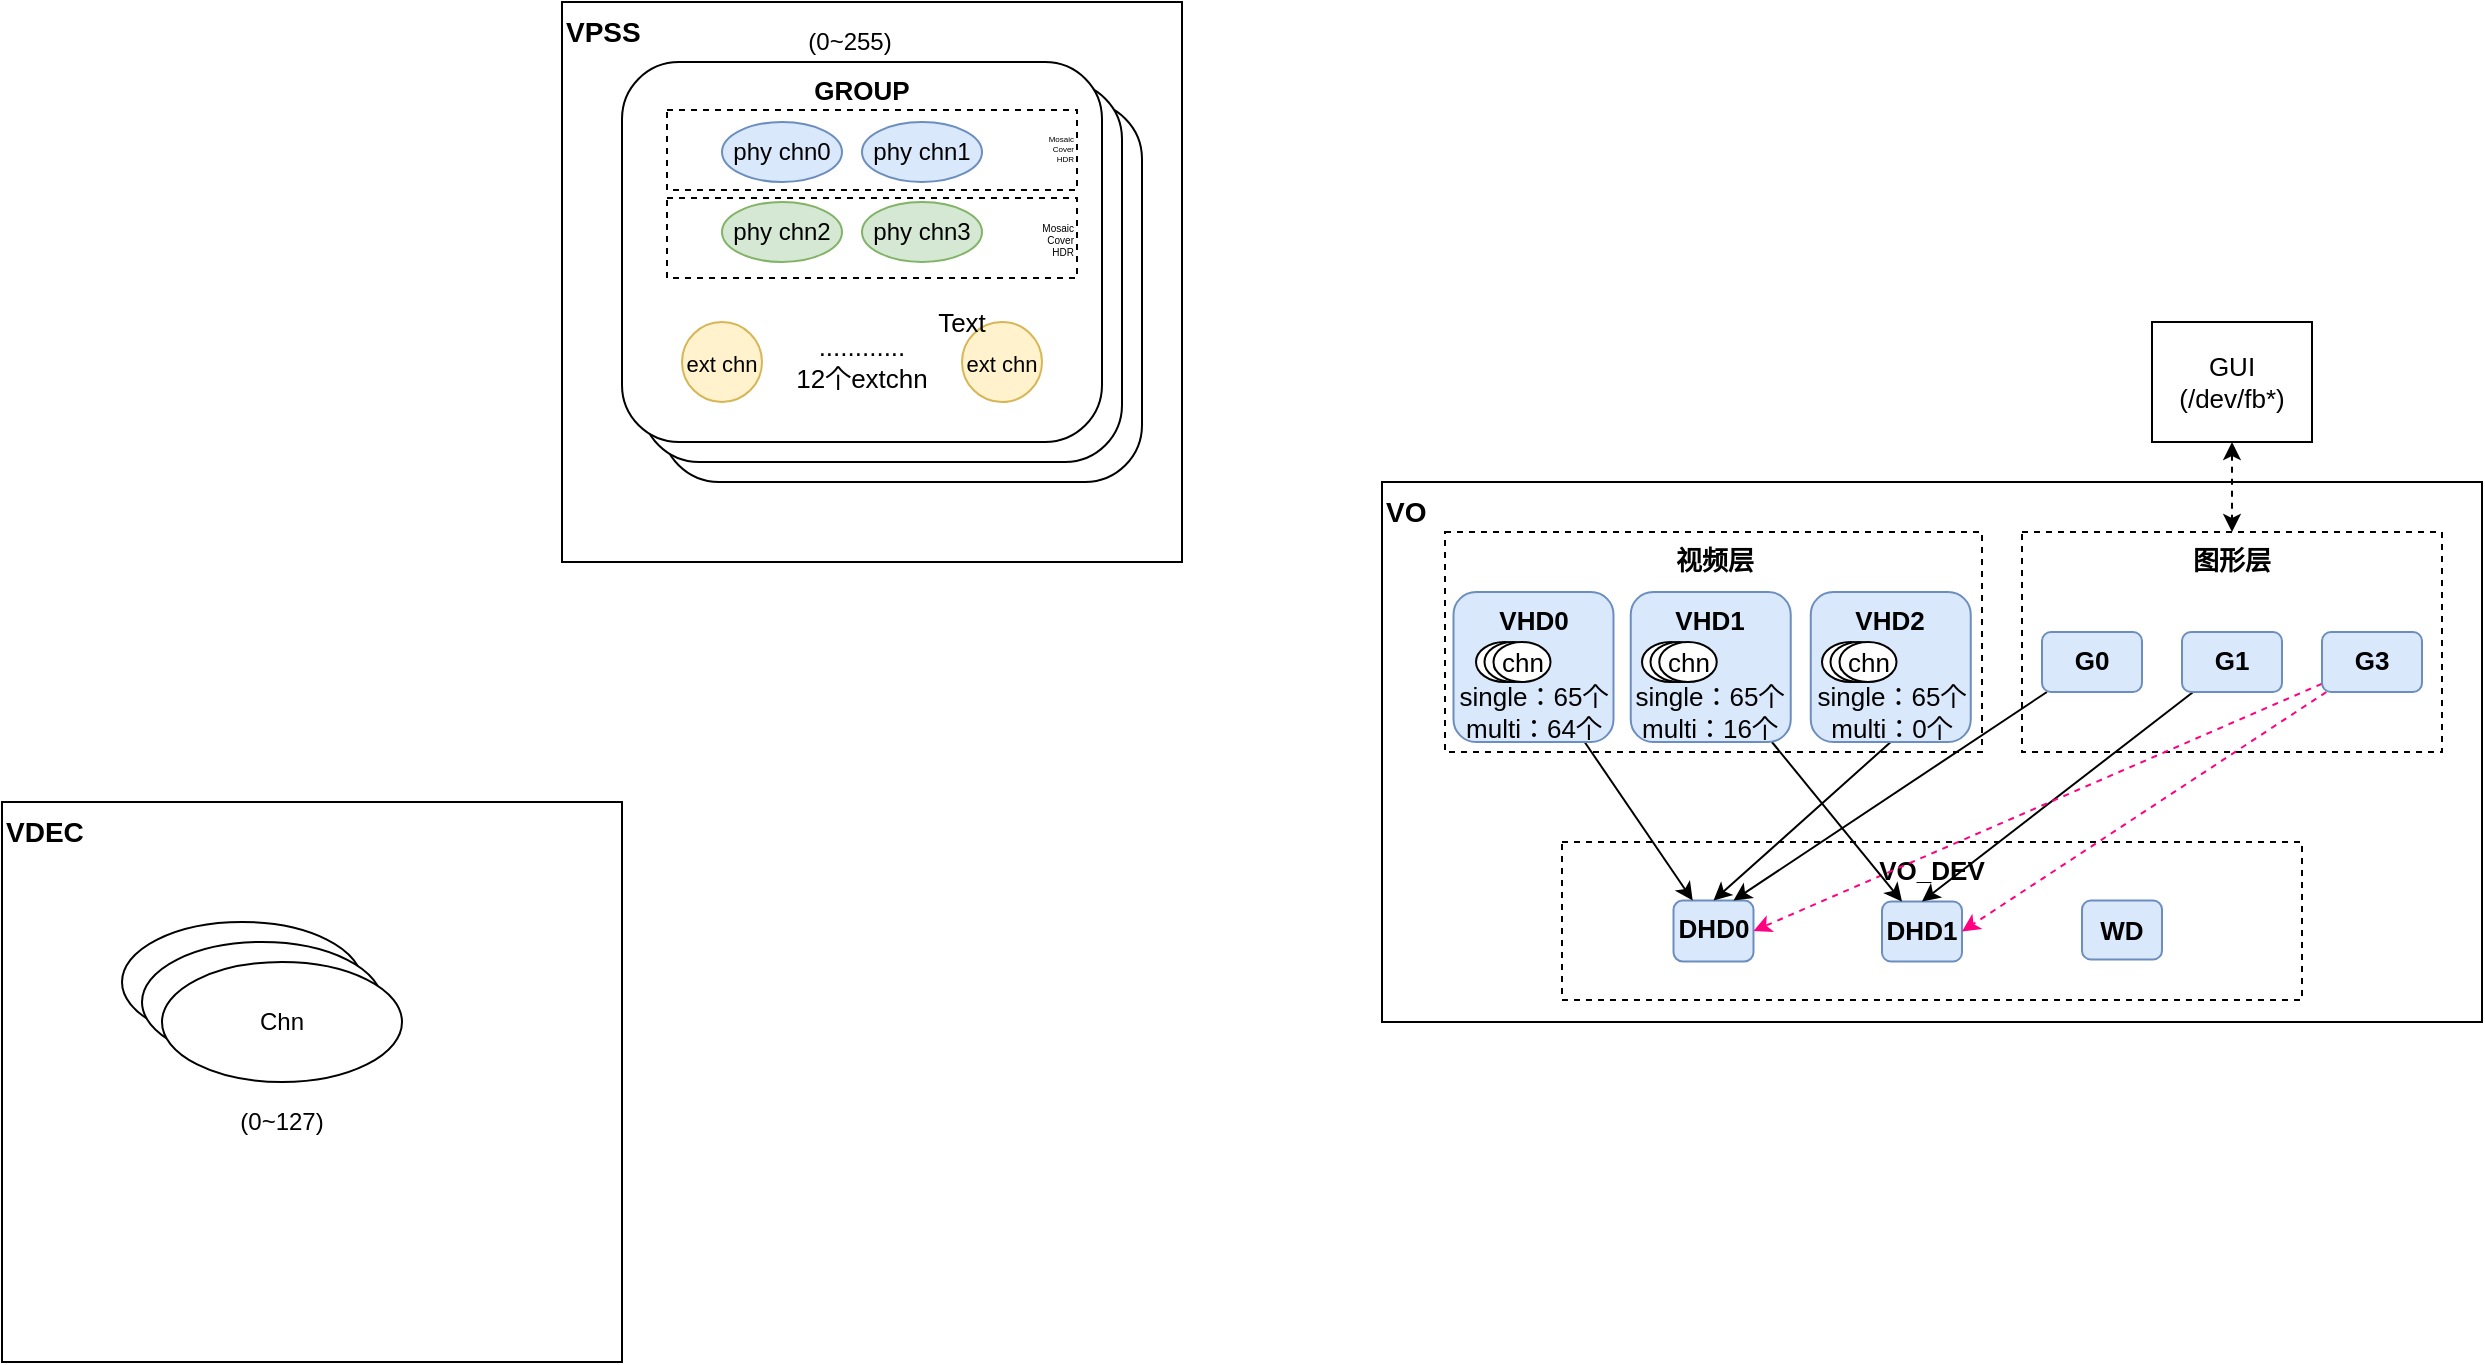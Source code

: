 <mxfile version="13.6.5" type="github">
  <diagram id="9_gmzhCpPDqssE4yvcd8" name="Page-1">
    <mxGraphModel dx="1185" dy="635" grid="1" gridSize="10" guides="1" tooltips="1" connect="1" arrows="1" fold="1" page="1" pageScale="1" pageWidth="827" pageHeight="1169" math="0" shadow="0">
      <root>
        <mxCell id="0" />
        <mxCell id="1" parent="0" />
        <mxCell id="-ScfMJ13ZqfuD61gXW52-28" value="VO" style="rounded=0;whiteSpace=wrap;html=1;horizontal=1;verticalAlign=top;align=left;fontStyle=1;fontSize=14;" parent="1" vertex="1">
          <mxGeometry x="700" y="450" width="550" height="270" as="geometry" />
        </mxCell>
        <mxCell id="-ScfMJ13ZqfuD61gXW52-31" value="VO_DEV" style="text;html=1;fillColor=none;align=center;verticalAlign=top;whiteSpace=wrap;rounded=0;dashed=1;fontSize=13;strokeColor=#000000;fontStyle=1" parent="1" vertex="1">
          <mxGeometry x="790" y="630" width="370" height="79" as="geometry" />
        </mxCell>
        <mxCell id="-ScfMJ13ZqfuD61gXW52-1" value="VPSS" style="rounded=0;whiteSpace=wrap;html=1;horizontal=1;verticalAlign=top;align=left;fontStyle=1;fontSize=14;" parent="1" vertex="1">
          <mxGeometry x="290" y="210" width="310" height="280" as="geometry" />
        </mxCell>
        <mxCell id="-ScfMJ13ZqfuD61gXW52-24" value="GROUP" style="rounded=1;whiteSpace=wrap;html=1;align=center;verticalAlign=top;fontStyle=1;fontSize=13;" parent="1" vertex="1">
          <mxGeometry x="340" y="260" width="240" height="190" as="geometry" />
        </mxCell>
        <mxCell id="-ScfMJ13ZqfuD61gXW52-22" value="GROUP" style="rounded=1;whiteSpace=wrap;html=1;align=center;verticalAlign=top;fontStyle=1;fontSize=13;" parent="1" vertex="1">
          <mxGeometry x="330" y="250" width="240" height="190" as="geometry" />
        </mxCell>
        <mxCell id="-ScfMJ13ZqfuD61gXW52-4" value="GROUP" style="rounded=1;whiteSpace=wrap;html=1;align=center;verticalAlign=top;fontStyle=1;fontSize=13;" parent="1" vertex="1">
          <mxGeometry x="320" y="240" width="240" height="190" as="geometry" />
        </mxCell>
        <mxCell id="-ScfMJ13ZqfuD61gXW52-5" value="(0~255)" style="text;html=1;strokeColor=none;fillColor=none;align=center;verticalAlign=middle;whiteSpace=wrap;rounded=0;" parent="1" vertex="1">
          <mxGeometry x="414" y="220" width="40" height="20" as="geometry" />
        </mxCell>
        <mxCell id="-ScfMJ13ZqfuD61gXW52-6" value="phy chn0" style="ellipse;whiteSpace=wrap;html=1;align=center;fillColor=#dae8fc;strokeColor=#6c8ebf;" parent="1" vertex="1">
          <mxGeometry x="370" y="270" width="60" height="30" as="geometry" />
        </mxCell>
        <mxCell id="-ScfMJ13ZqfuD61gXW52-16" value="&lt;font style=&quot;font-size: 11px&quot;&gt;ext chn&lt;/font&gt;" style="ellipse;whiteSpace=wrap;html=1;aspect=fixed;fontSize=13;align=center;fillColor=#fff2cc;strokeColor=#d6b656;" parent="1" vertex="1">
          <mxGeometry x="350" y="370" width="40" height="40" as="geometry" />
        </mxCell>
        <mxCell id="-ScfMJ13ZqfuD61gXW52-17" value="phy chn2" style="ellipse;whiteSpace=wrap;html=1;align=center;fillColor=#d5e8d4;strokeColor=#82b366;" parent="1" vertex="1">
          <mxGeometry x="370" y="310" width="60" height="30" as="geometry" />
        </mxCell>
        <mxCell id="-ScfMJ13ZqfuD61gXW52-18" value="phy chn3" style="ellipse;whiteSpace=wrap;html=1;align=center;fillColor=#d5e8d4;strokeColor=#82b366;" parent="1" vertex="1">
          <mxGeometry x="440" y="310" width="60" height="30" as="geometry" />
        </mxCell>
        <mxCell id="-ScfMJ13ZqfuD61gXW52-19" value="phy chn1" style="ellipse;whiteSpace=wrap;html=1;align=center;fillColor=#dae8fc;strokeColor=#6c8ebf;" parent="1" vertex="1">
          <mxGeometry x="440" y="270" width="60" height="30" as="geometry" />
        </mxCell>
        <mxCell id="-ScfMJ13ZqfuD61gXW52-20" value="&lt;font style=&quot;font-size: 11px&quot;&gt;ext chn&lt;/font&gt;" style="ellipse;whiteSpace=wrap;html=1;aspect=fixed;fontSize=13;align=center;fillColor=#fff2cc;strokeColor=#d6b656;" parent="1" vertex="1">
          <mxGeometry x="490" y="370" width="40" height="40" as="geometry" />
        </mxCell>
        <mxCell id="-ScfMJ13ZqfuD61gXW52-21" value="............&lt;br&gt;12个extchn" style="text;html=1;strokeColor=none;fillColor=none;align=center;verticalAlign=middle;whiteSpace=wrap;rounded=0;fontSize=13;" parent="1" vertex="1">
          <mxGeometry x="397" y="380" width="86" height="20" as="geometry" />
        </mxCell>
        <mxCell id="-ScfMJ13ZqfuD61gXW52-25" value="Text" style="text;html=1;strokeColor=none;fillColor=none;align=center;verticalAlign=middle;whiteSpace=wrap;rounded=0;fontSize=13;" parent="1" vertex="1">
          <mxGeometry x="470" y="360" width="40" height="20" as="geometry" />
        </mxCell>
        <mxCell id="-ScfMJ13ZqfuD61gXW52-26" value="Mosaic&lt;br style=&quot;font-size: 4px;&quot;&gt;Cover&lt;br style=&quot;font-size: 4px;&quot;&gt;HDR" style="text;html=1;fillColor=none;align=right;verticalAlign=middle;whiteSpace=wrap;rounded=0;fontSize=4;strokeColor=#000000;dashed=1;" parent="1" vertex="1">
          <mxGeometry x="342.5" y="264" width="205" height="40" as="geometry" />
        </mxCell>
        <mxCell id="-ScfMJ13ZqfuD61gXW52-27" value="Mosaic&lt;br&gt;Cover&lt;br&gt;HDR" style="text;html=1;fillColor=none;align=right;verticalAlign=middle;whiteSpace=wrap;rounded=0;fontSize=5;strokeColor=#000000;dashed=1;" parent="1" vertex="1">
          <mxGeometry x="342.5" y="308" width="205" height="40" as="geometry" />
        </mxCell>
        <mxCell id="-ScfMJ13ZqfuD61gXW52-29" value="DHD0" style="rounded=1;whiteSpace=wrap;html=1;align=center;verticalAlign=top;fontStyle=1;fontSize=13;fillColor=#dae8fc;strokeColor=#6c8ebf;" parent="1" vertex="1">
          <mxGeometry x="845.75" y="659.25" width="40" height="30.5" as="geometry" />
        </mxCell>
        <mxCell id="-ScfMJ13ZqfuD61gXW52-30" value="DHD1" style="rounded=1;whiteSpace=wrap;html=1;align=center;verticalAlign=top;fontStyle=1;fontSize=13;fillColor=#dae8fc;strokeColor=#6c8ebf;" parent="1" vertex="1">
          <mxGeometry x="950" y="659.75" width="40" height="30" as="geometry" />
        </mxCell>
        <mxCell id="-ScfMJ13ZqfuD61gXW52-32" value="视频层" style="text;html=1;fillColor=none;align=center;verticalAlign=top;whiteSpace=wrap;rounded=0;dashed=1;fontSize=13;strokeColor=#000000;fontStyle=1" parent="1" vertex="1">
          <mxGeometry x="731.5" y="475" width="268.5" height="110" as="geometry" />
        </mxCell>
        <mxCell id="-ScfMJ13ZqfuD61gXW52-43" value="" style="rounded=0;orthogonalLoop=1;jettySize=auto;html=1;fontSize=13;" parent="1" source="-ScfMJ13ZqfuD61gXW52-33" target="-ScfMJ13ZqfuD61gXW52-29" edge="1">
          <mxGeometry relative="1" as="geometry" />
        </mxCell>
        <mxCell id="-ScfMJ13ZqfuD61gXW52-33" value="VHD0" style="rounded=1;whiteSpace=wrap;html=1;align=center;verticalAlign=top;fontStyle=1;fontSize=13;fillColor=#dae8fc;strokeColor=#6c8ebf;" parent="1" vertex="1">
          <mxGeometry x="735.75" y="505" width="80" height="75" as="geometry" />
        </mxCell>
        <mxCell id="-ScfMJ13ZqfuD61gXW52-36" value="WD" style="rounded=1;whiteSpace=wrap;html=1;align=center;verticalAlign=middle;fontStyle=1;fontSize=13;fillColor=#dae8fc;strokeColor=#6c8ebf;horizontal=1;" parent="1" vertex="1">
          <mxGeometry x="1050" y="659.25" width="40" height="29.5" as="geometry" />
        </mxCell>
        <mxCell id="-ScfMJ13ZqfuD61gXW52-37" value="图形层" style="text;html=1;fillColor=none;align=center;verticalAlign=top;whiteSpace=wrap;rounded=0;dashed=1;fontSize=13;strokeColor=#000000;fontStyle=1" parent="1" vertex="1">
          <mxGeometry x="1020" y="475" width="210" height="110" as="geometry" />
        </mxCell>
        <mxCell id="-ScfMJ13ZqfuD61gXW52-45" value="" style="edgeStyle=none;rounded=0;orthogonalLoop=1;jettySize=auto;html=1;fontSize=13;entryX=0.75;entryY=0;entryDx=0;entryDy=0;" parent="1" source="-ScfMJ13ZqfuD61gXW52-38" target="-ScfMJ13ZqfuD61gXW52-29" edge="1">
          <mxGeometry relative="1" as="geometry" />
        </mxCell>
        <mxCell id="-ScfMJ13ZqfuD61gXW52-38" value="G0" style="rounded=1;whiteSpace=wrap;html=1;align=center;verticalAlign=top;fontStyle=1;fontSize=13;fillColor=#dae8fc;strokeColor=#6c8ebf;" parent="1" vertex="1">
          <mxGeometry x="1030" y="525" width="50" height="30" as="geometry" />
        </mxCell>
        <mxCell id="-ScfMJ13ZqfuD61gXW52-47" style="edgeStyle=none;rounded=0;orthogonalLoop=1;jettySize=auto;html=1;entryX=0.5;entryY=0;entryDx=0;entryDy=0;fontSize=13;" parent="1" source="-ScfMJ13ZqfuD61gXW52-39" target="-ScfMJ13ZqfuD61gXW52-30" edge="1">
          <mxGeometry relative="1" as="geometry" />
        </mxCell>
        <mxCell id="-ScfMJ13ZqfuD61gXW52-39" value="G1" style="rounded=1;whiteSpace=wrap;html=1;align=center;verticalAlign=top;fontStyle=1;fontSize=13;fillColor=#dae8fc;strokeColor=#6c8ebf;" parent="1" vertex="1">
          <mxGeometry x="1100" y="525" width="50" height="30" as="geometry" />
        </mxCell>
        <mxCell id="-ScfMJ13ZqfuD61gXW52-48" style="edgeStyle=none;rounded=0;orthogonalLoop=1;jettySize=auto;html=1;entryX=1;entryY=0.5;entryDx=0;entryDy=0;fontSize=13;dashed=1;strokeColor=#FF0080;" parent="1" source="-ScfMJ13ZqfuD61gXW52-40" target="-ScfMJ13ZqfuD61gXW52-30" edge="1">
          <mxGeometry relative="1" as="geometry" />
        </mxCell>
        <mxCell id="-ScfMJ13ZqfuD61gXW52-49" style="edgeStyle=none;rounded=0;orthogonalLoop=1;jettySize=auto;html=1;entryX=1;entryY=0.5;entryDx=0;entryDy=0;dashed=1;strokeColor=#FF0080;fontSize=13;" parent="1" source="-ScfMJ13ZqfuD61gXW52-40" target="-ScfMJ13ZqfuD61gXW52-29" edge="1">
          <mxGeometry relative="1" as="geometry" />
        </mxCell>
        <mxCell id="-ScfMJ13ZqfuD61gXW52-40" value="G3" style="rounded=1;whiteSpace=wrap;html=1;align=center;verticalAlign=top;fontStyle=1;fontSize=13;fillColor=#dae8fc;strokeColor=#6c8ebf;" parent="1" vertex="1">
          <mxGeometry x="1170" y="525" width="50" height="30" as="geometry" />
        </mxCell>
        <mxCell id="-ScfMJ13ZqfuD61gXW52-46" value="" style="edgeStyle=none;rounded=0;orthogonalLoop=1;jettySize=auto;html=1;fontSize=13;entryX=0.25;entryY=0;entryDx=0;entryDy=0;" parent="1" source="-ScfMJ13ZqfuD61gXW52-41" target="-ScfMJ13ZqfuD61gXW52-30" edge="1">
          <mxGeometry relative="1" as="geometry" />
        </mxCell>
        <mxCell id="-ScfMJ13ZqfuD61gXW52-41" value="VHD1" style="rounded=1;whiteSpace=wrap;html=1;align=center;verticalAlign=top;fontStyle=1;fontSize=13;fillColor=#dae8fc;strokeColor=#6c8ebf;" parent="1" vertex="1">
          <mxGeometry x="824.37" y="505" width="80" height="75" as="geometry" />
        </mxCell>
        <mxCell id="-ScfMJ13ZqfuD61gXW52-44" value="" style="edgeStyle=none;rounded=0;orthogonalLoop=1;jettySize=auto;html=1;fontSize=13;entryX=0.5;entryY=0;entryDx=0;entryDy=0;exitX=0.5;exitY=1;exitDx=0;exitDy=0;" parent="1" source="-ScfMJ13ZqfuD61gXW52-42" target="-ScfMJ13ZqfuD61gXW52-29" edge="1">
          <mxGeometry relative="1" as="geometry" />
        </mxCell>
        <mxCell id="-ScfMJ13ZqfuD61gXW52-42" value="VHD2" style="rounded=1;whiteSpace=wrap;html=1;align=center;verticalAlign=top;fontStyle=1;fontSize=13;fillColor=#dae8fc;strokeColor=#6c8ebf;" parent="1" vertex="1">
          <mxGeometry x="914.38" y="505" width="80" height="75" as="geometry" />
        </mxCell>
        <mxCell id="-ScfMJ13ZqfuD61gXW52-51" style="edgeStyle=none;rounded=0;orthogonalLoop=1;jettySize=auto;html=1;entryX=0.5;entryY=0;entryDx=0;entryDy=0;dashed=1;fontSize=13;startArrow=classic;startFill=1;" parent="1" source="-ScfMJ13ZqfuD61gXW52-50" target="-ScfMJ13ZqfuD61gXW52-37" edge="1">
          <mxGeometry relative="1" as="geometry" />
        </mxCell>
        <mxCell id="-ScfMJ13ZqfuD61gXW52-50" value="GUI&lt;br&gt;(/dev/fb*)" style="rounded=0;whiteSpace=wrap;html=1;strokeColor=#000000;fontSize=13;align=center;" parent="1" vertex="1">
          <mxGeometry x="1085" y="370" width="80" height="60" as="geometry" />
        </mxCell>
        <mxCell id="-ScfMJ13ZqfuD61gXW52-52" value="chn" style="ellipse;whiteSpace=wrap;html=1;strokeColor=#000000;fontSize=13;align=center;" parent="1" vertex="1">
          <mxGeometry x="747" y="530" width="28.5" height="20" as="geometry" />
        </mxCell>
        <mxCell id="-ScfMJ13ZqfuD61gXW52-53" value="chn" style="ellipse;whiteSpace=wrap;html=1;strokeColor=#000000;fontSize=13;align=center;" parent="1" vertex="1">
          <mxGeometry x="751.25" y="530" width="28.5" height="20" as="geometry" />
        </mxCell>
        <mxCell id="-ScfMJ13ZqfuD61gXW52-54" value="chn" style="ellipse;whiteSpace=wrap;html=1;strokeColor=#000000;fontSize=13;align=center;" parent="1" vertex="1">
          <mxGeometry x="755.75" y="530" width="28.5" height="20" as="geometry" />
        </mxCell>
        <mxCell id="-ScfMJ13ZqfuD61gXW52-57" value="chn" style="ellipse;whiteSpace=wrap;html=1;strokeColor=#000000;fontSize=13;align=center;" parent="1" vertex="1">
          <mxGeometry x="830" y="530" width="28.5" height="20" as="geometry" />
        </mxCell>
        <mxCell id="-ScfMJ13ZqfuD61gXW52-60" value="chn" style="ellipse;whiteSpace=wrap;html=1;strokeColor=#000000;fontSize=13;align=center;" parent="1" vertex="1">
          <mxGeometry x="920" y="530" width="28.5" height="20" as="geometry" />
        </mxCell>
        <mxCell id="-ScfMJ13ZqfuD61gXW52-56" value="chn" style="ellipse;whiteSpace=wrap;html=1;strokeColor=#000000;fontSize=13;align=center;" parent="1" vertex="1">
          <mxGeometry x="834.25" y="530" width="28.5" height="20" as="geometry" />
        </mxCell>
        <mxCell id="-ScfMJ13ZqfuD61gXW52-55" value="chn" style="ellipse;whiteSpace=wrap;html=1;strokeColor=#000000;fontSize=13;align=center;" parent="1" vertex="1">
          <mxGeometry x="838.63" y="530" width="28.74" height="20" as="geometry" />
        </mxCell>
        <mxCell id="-ScfMJ13ZqfuD61gXW52-59" value="chn" style="ellipse;whiteSpace=wrap;html=1;strokeColor=#000000;fontSize=13;align=center;" parent="1" vertex="1">
          <mxGeometry x="924.25" y="530" width="28.5" height="20" as="geometry" />
        </mxCell>
        <mxCell id="-ScfMJ13ZqfuD61gXW52-58" value="chn" style="ellipse;whiteSpace=wrap;html=1;strokeColor=#000000;fontSize=13;align=center;" parent="1" vertex="1">
          <mxGeometry x="928.75" y="530" width="28.5" height="20" as="geometry" />
        </mxCell>
        <mxCell id="-ScfMJ13ZqfuD61gXW52-61" value="single：65个&lt;br&gt;multi：64个" style="text;html=1;strokeColor=none;fillColor=none;align=center;verticalAlign=middle;whiteSpace=wrap;rounded=0;fontSize=13;" parent="1" vertex="1">
          <mxGeometry x="732.88" y="550" width="85.75" height="30" as="geometry" />
        </mxCell>
        <mxCell id="-ScfMJ13ZqfuD61gXW52-68" value="single：65个&lt;br&gt;multi：16个" style="text;html=1;strokeColor=none;fillColor=none;align=center;verticalAlign=middle;whiteSpace=wrap;rounded=0;fontSize=13;" parent="1" vertex="1">
          <mxGeometry x="821.49" y="550" width="85.75" height="30" as="geometry" />
        </mxCell>
        <mxCell id="-ScfMJ13ZqfuD61gXW52-69" value="single：65个&lt;br&gt;multi：0个" style="text;html=1;strokeColor=none;fillColor=none;align=center;verticalAlign=middle;whiteSpace=wrap;rounded=0;fontSize=13;" parent="1" vertex="1">
          <mxGeometry x="911.51" y="550" width="85.75" height="30" as="geometry" />
        </mxCell>
        <mxCell id="MHgDXWCedlv4BaeseCeZ-1" value="VDEC" style="rounded=0;whiteSpace=wrap;html=1;horizontal=1;verticalAlign=top;align=left;fontStyle=1;fontSize=14;" vertex="1" parent="1">
          <mxGeometry x="10" y="610" width="310" height="280" as="geometry" />
        </mxCell>
        <mxCell id="MHgDXWCedlv4BaeseCeZ-2" value="" style="ellipse;whiteSpace=wrap;html=1;" vertex="1" parent="1">
          <mxGeometry x="70" y="670" width="120" height="60" as="geometry" />
        </mxCell>
        <mxCell id="MHgDXWCedlv4BaeseCeZ-3" value="" style="ellipse;whiteSpace=wrap;html=1;" vertex="1" parent="1">
          <mxGeometry x="80" y="680" width="120" height="60" as="geometry" />
        </mxCell>
        <mxCell id="MHgDXWCedlv4BaeseCeZ-4" value="Chn" style="ellipse;whiteSpace=wrap;html=1;" vertex="1" parent="1">
          <mxGeometry x="90" y="690" width="120" height="60" as="geometry" />
        </mxCell>
        <mxCell id="MHgDXWCedlv4BaeseCeZ-5" value="(0~127)" style="text;html=1;strokeColor=none;fillColor=none;align=center;verticalAlign=middle;whiteSpace=wrap;rounded=0;" vertex="1" parent="1">
          <mxGeometry x="130" y="760" width="40" height="20" as="geometry" />
        </mxCell>
      </root>
    </mxGraphModel>
  </diagram>
</mxfile>
